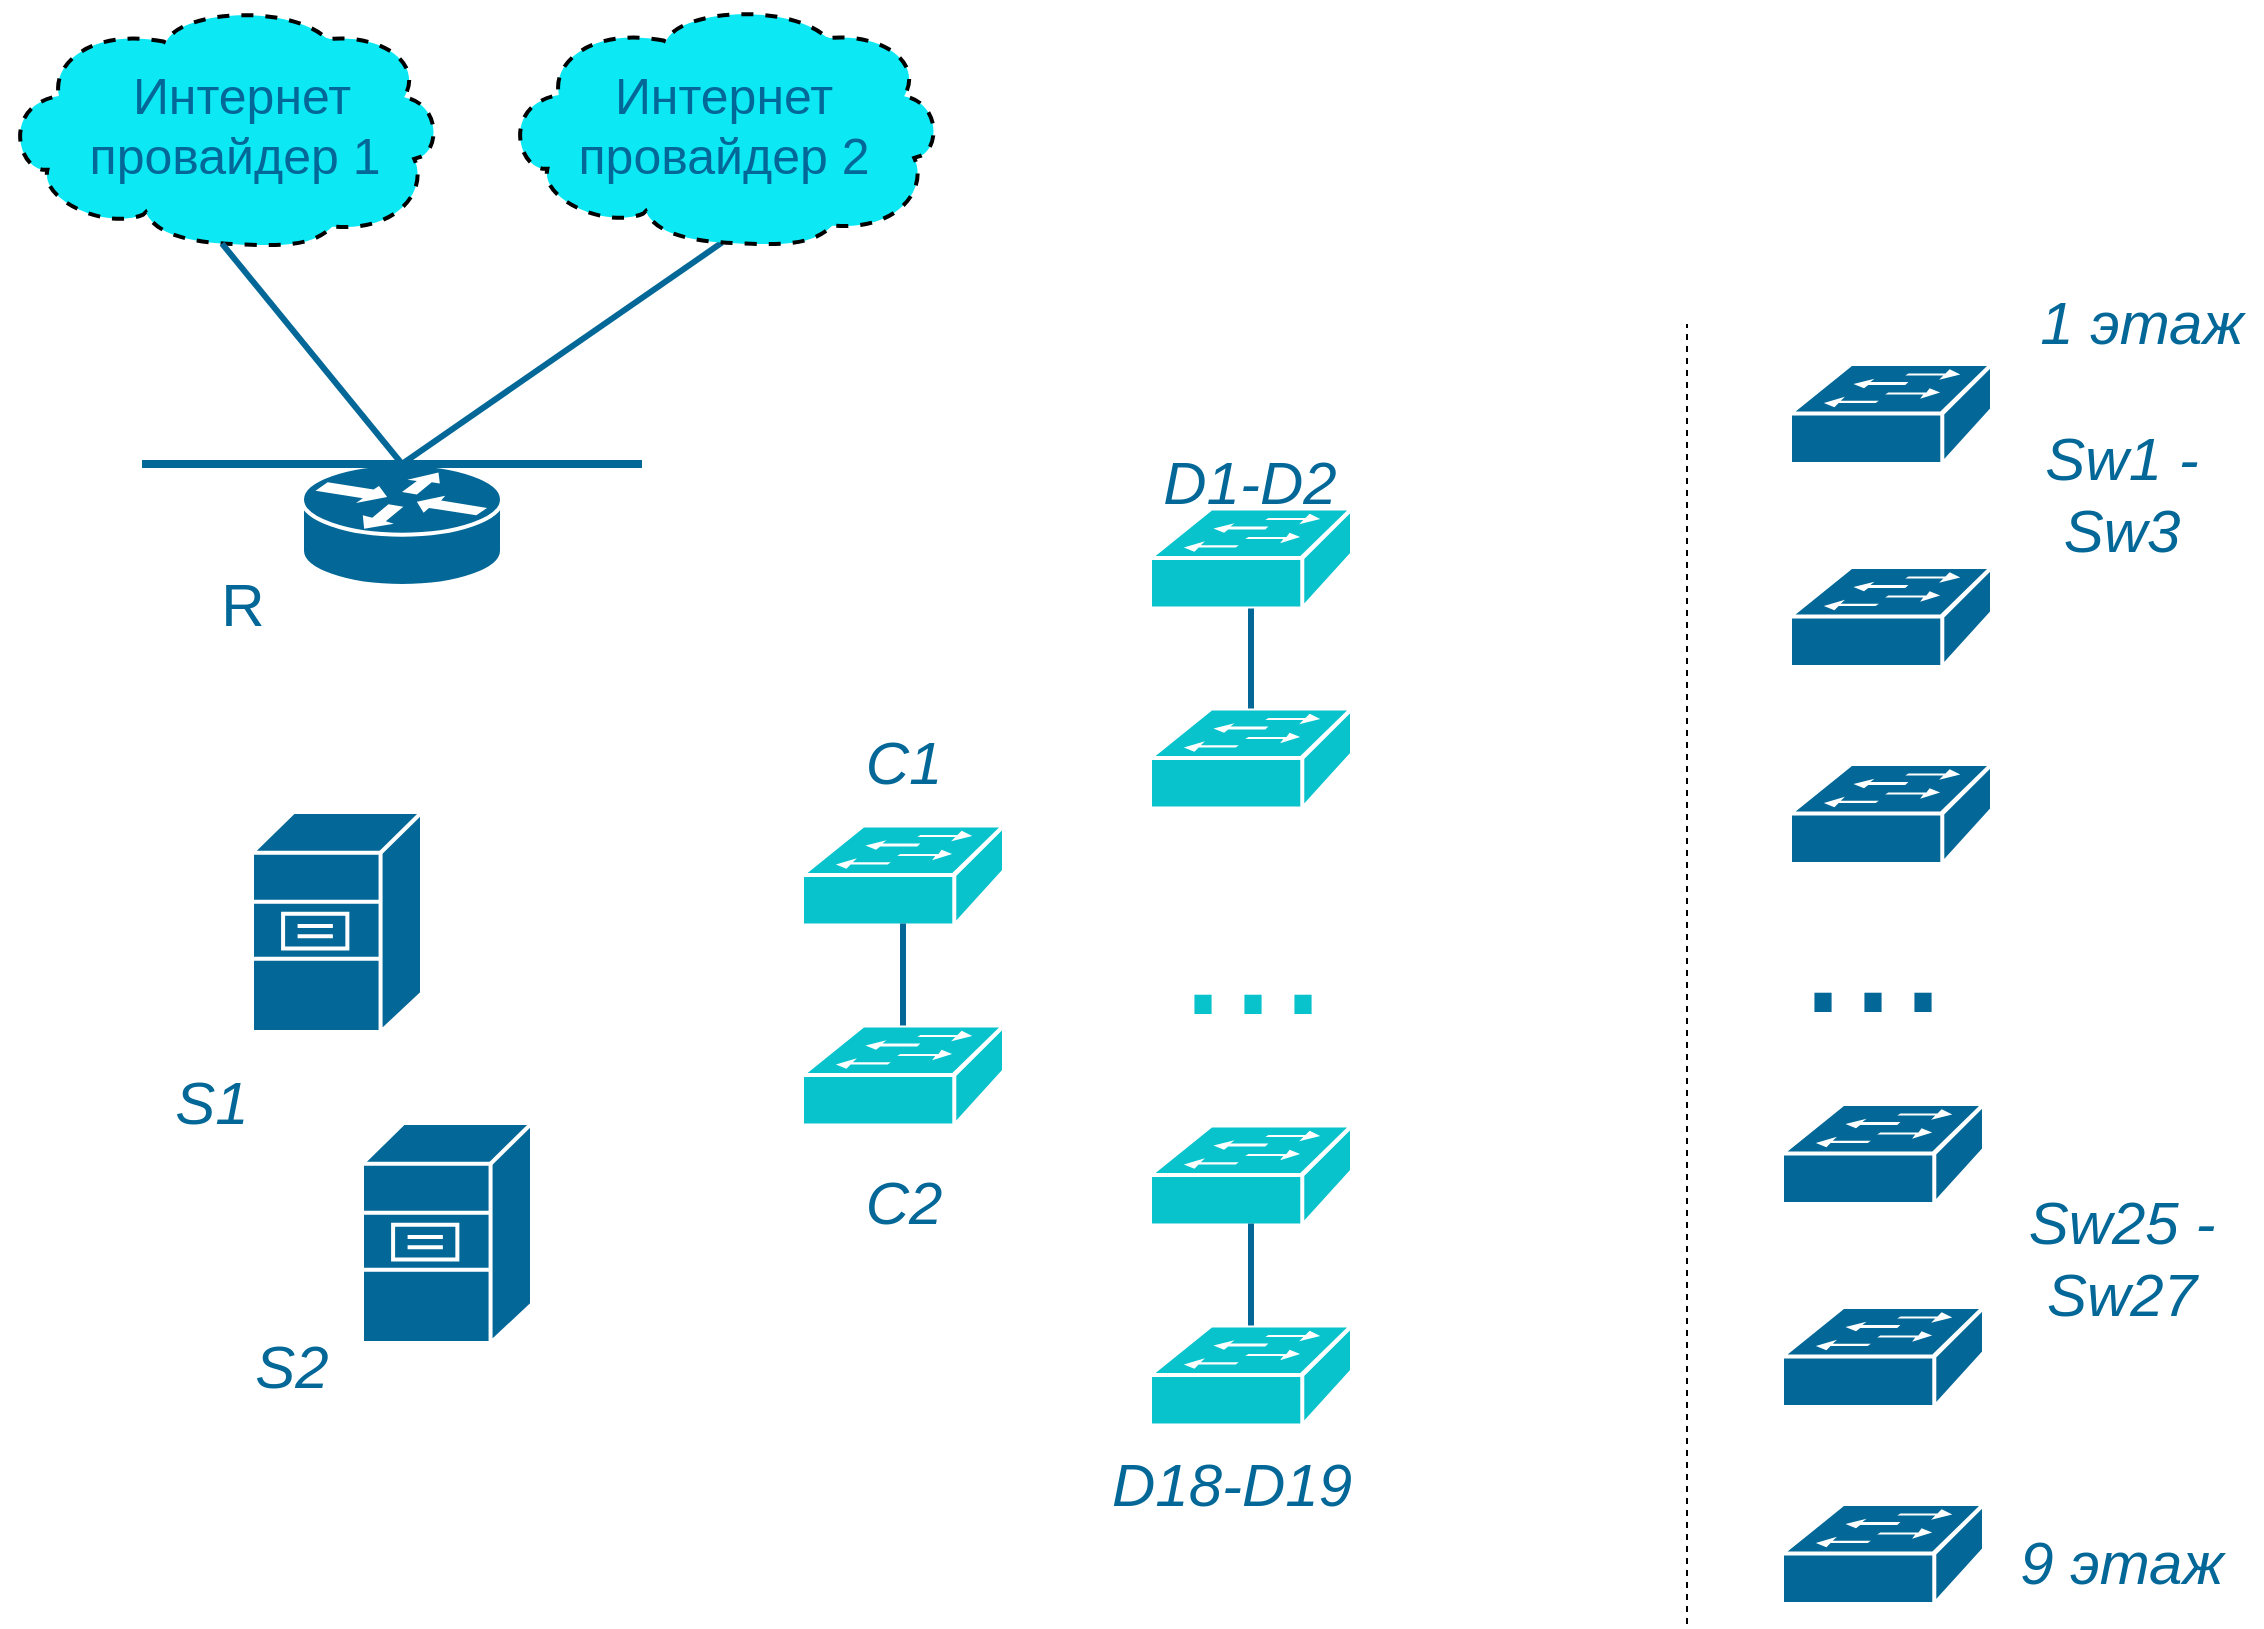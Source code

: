 <mxfile version="14.6.13" type="github">
  <diagram id="yqhuKE_aSyiTVxDunJMB" name="Page-1">
    <mxGraphModel dx="2506" dy="911" grid="1" gridSize="10" guides="1" tooltips="1" connect="1" arrows="1" fold="1" page="1" pageScale="1" pageWidth="1169" pageHeight="827" math="0" shadow="0">
      <root>
        <mxCell id="0" />
        <mxCell id="1" parent="0" />
        <mxCell id="mUKIcsrmBRNox3fBGK3o-1" value="" style="shape=mxgraph.cisco.routers.router;html=1;pointerEvents=1;dashed=0;fillColor=#036897;strokeColor=#ffffff;strokeWidth=2;verticalLabelPosition=bottom;verticalAlign=top;align=center;outlineConnect=0;" vertex="1" parent="1">
          <mxGeometry x="170" y="240" width="100" height="61" as="geometry" />
        </mxCell>
        <mxCell id="mUKIcsrmBRNox3fBGK3o-3" value="" style="shape=mxgraph.cisco.switches.workgroup_switch;html=1;pointerEvents=1;dashed=0;fillColor=#08c2cc;strokeColor=#ffffff;strokeWidth=2;verticalLabelPosition=bottom;verticalAlign=top;align=center;outlineConnect=0;" vertex="1" parent="1">
          <mxGeometry x="420" y="420.75" width="101" height="50" as="geometry" />
        </mxCell>
        <mxCell id="mUKIcsrmBRNox3fBGK3o-4" value="" style="shape=mxgraph.cisco.switches.workgroup_switch;html=1;pointerEvents=1;dashed=0;fillColor=#08c2cc;strokeColor=#ffffff;strokeWidth=2;verticalLabelPosition=bottom;verticalAlign=top;align=center;outlineConnect=0;" vertex="1" parent="1">
          <mxGeometry x="420" y="520.75" width="101" height="50" as="geometry" />
        </mxCell>
        <mxCell id="mUKIcsrmBRNox3fBGK3o-10" value="" style="shape=mxgraph.cisco.switches.workgroup_switch;html=1;pointerEvents=1;dashed=0;fillColor=#08c2cc;strokeColor=#ffffff;strokeWidth=2;verticalLabelPosition=bottom;verticalAlign=top;align=center;outlineConnect=0;" vertex="1" parent="1">
          <mxGeometry x="594" y="262.25" width="101" height="50" as="geometry" />
        </mxCell>
        <mxCell id="mUKIcsrmBRNox3fBGK3o-11" value="" style="shape=mxgraph.cisco.switches.workgroup_switch;html=1;pointerEvents=1;dashed=0;fillColor=#08c2cc;strokeColor=#ffffff;strokeWidth=2;verticalLabelPosition=bottom;verticalAlign=top;align=center;outlineConnect=0;" vertex="1" parent="1">
          <mxGeometry x="594" y="362.25" width="101" height="50" as="geometry" />
        </mxCell>
        <mxCell id="mUKIcsrmBRNox3fBGK3o-12" value="" style="shape=mxgraph.cisco.switches.workgroup_switch;html=1;pointerEvents=1;dashed=0;fillColor=#08c2cc;strokeColor=#ffffff;strokeWidth=2;verticalLabelPosition=bottom;verticalAlign=top;align=center;outlineConnect=0;" vertex="1" parent="1">
          <mxGeometry x="594" y="570.75" width="101" height="50" as="geometry" />
        </mxCell>
        <mxCell id="mUKIcsrmBRNox3fBGK3o-13" value="" style="shape=mxgraph.cisco.switches.workgroup_switch;html=1;pointerEvents=1;dashed=0;fillColor=#08c2cc;strokeColor=#ffffff;strokeWidth=2;verticalLabelPosition=bottom;verticalAlign=top;align=center;outlineConnect=0;" vertex="1" parent="1">
          <mxGeometry x="594" y="670.75" width="101" height="50" as="geometry" />
        </mxCell>
        <mxCell id="mUKIcsrmBRNox3fBGK3o-23" value="" style="shape=mxgraph.cisco.switches.workgroup_switch;html=1;pointerEvents=1;dashed=0;fillColor=#036897;strokeColor=#ffffff;strokeWidth=2;verticalLabelPosition=bottom;verticalAlign=top;align=center;outlineConnect=0;" vertex="1" parent="1">
          <mxGeometry x="914" y="190" width="101" height="50" as="geometry" />
        </mxCell>
        <mxCell id="mUKIcsrmBRNox3fBGK3o-24" value="" style="shape=mxgraph.cisco.switches.workgroup_switch;html=1;pointerEvents=1;dashed=0;fillColor=#036897;strokeColor=#ffffff;strokeWidth=2;verticalLabelPosition=bottom;verticalAlign=top;align=center;outlineConnect=0;" vertex="1" parent="1">
          <mxGeometry x="914" y="291.5" width="101" height="50" as="geometry" />
        </mxCell>
        <mxCell id="mUKIcsrmBRNox3fBGK3o-25" value="" style="shape=mxgraph.cisco.switches.workgroup_switch;html=1;pointerEvents=1;dashed=0;fillColor=#036897;strokeColor=#ffffff;strokeWidth=2;verticalLabelPosition=bottom;verticalAlign=top;align=center;outlineConnect=0;" vertex="1" parent="1">
          <mxGeometry x="914" y="390" width="101" height="50" as="geometry" />
        </mxCell>
        <mxCell id="mUKIcsrmBRNox3fBGK3o-26" value="" style="shape=mxgraph.cisco.switches.workgroup_switch;html=1;pointerEvents=1;dashed=0;strokeColor=#ffffff;strokeWidth=2;verticalLabelPosition=bottom;verticalAlign=top;align=center;outlineConnect=0;fillColor=#036897;" vertex="1" parent="1">
          <mxGeometry x="910" y="560" width="101" height="50" as="geometry" />
        </mxCell>
        <mxCell id="mUKIcsrmBRNox3fBGK3o-27" value="" style="shape=mxgraph.cisco.switches.workgroup_switch;html=1;pointerEvents=1;dashed=0;fillColor=#036897;strokeColor=#ffffff;strokeWidth=2;verticalLabelPosition=bottom;verticalAlign=top;align=center;outlineConnect=0;" vertex="1" parent="1">
          <mxGeometry x="910" y="661.5" width="101" height="50" as="geometry" />
        </mxCell>
        <mxCell id="mUKIcsrmBRNox3fBGK3o-28" value="" style="shape=mxgraph.cisco.switches.workgroup_switch;html=1;pointerEvents=1;dashed=0;fillColor=#036897;strokeColor=#ffffff;strokeWidth=2;verticalLabelPosition=bottom;verticalAlign=top;align=center;outlineConnect=0;" vertex="1" parent="1">
          <mxGeometry x="910" y="760" width="101" height="50" as="geometry" />
        </mxCell>
        <mxCell id="mUKIcsrmBRNox3fBGK3o-29" value="&lt;font style=&quot;vertical-align: inherit ; font-size: 90px&quot;&gt;&lt;font style=&quot;vertical-align: inherit ; font-size: 90px&quot; color=&quot;#08c2cc&quot;&gt;&lt;font style=&quot;vertical-align: inherit ; font-size: 90px&quot;&gt;&lt;font style=&quot;vertical-align: inherit ; font-size: 90px&quot;&gt;...&lt;/font&gt;&lt;/font&gt;&lt;/font&gt;&lt;/font&gt;" style="text;html=1;align=center;verticalAlign=middle;resizable=0;points=[];autosize=1;strokeColor=none;" vertex="1" parent="1">
          <mxGeometry x="600" y="457.75" width="90" height="50" as="geometry" />
        </mxCell>
        <mxCell id="mUKIcsrmBRNox3fBGK3o-30" value="" style="shape=mxgraph.cisco.servers.file_server;html=1;pointerEvents=1;dashed=0;fillColor=#036897;strokeColor=#ffffff;strokeWidth=2;verticalLabelPosition=bottom;verticalAlign=top;align=center;outlineConnect=0;" vertex="1" parent="1">
          <mxGeometry x="145" y="414" width="85" height="110" as="geometry" />
        </mxCell>
        <mxCell id="mUKIcsrmBRNox3fBGK3o-31" value="" style="shape=mxgraph.cisco.servers.file_server;html=1;pointerEvents=1;dashed=0;fillColor=#036897;strokeColor=#ffffff;strokeWidth=2;verticalLabelPosition=bottom;verticalAlign=top;align=center;outlineConnect=0;" vertex="1" parent="1">
          <mxGeometry x="200" y="569.5" width="85" height="110" as="geometry" />
        </mxCell>
        <mxCell id="mUKIcsrmBRNox3fBGK3o-32" value="" style="shape=mxgraph.cisco.storage.cloud;html=1;pointerEvents=1;dashed=1;fillColor=#0ce9f5;strokeWidth=2;verticalLabelPosition=bottom;verticalAlign=top;align=center;outlineConnect=0;" vertex="1" parent="1">
          <mxGeometry x="20" y="10" width="220" height="121" as="geometry" />
        </mxCell>
        <mxCell id="mUKIcsrmBRNox3fBGK3o-34" value="&lt;font&gt;&lt;span style=&quot;font-size: 90px&quot;&gt;&lt;font style=&quot;vertical-align: inherit&quot;&gt;&lt;font style=&quot;vertical-align: inherit&quot;&gt;...&lt;/font&gt;&lt;/font&gt;&lt;/span&gt;&lt;/font&gt;" style="text;html=1;align=center;verticalAlign=middle;resizable=0;points=[];autosize=1;strokeColor=none;fontColor=#036897;" vertex="1" parent="1">
          <mxGeometry x="910" y="457" width="90" height="50" as="geometry" />
        </mxCell>
        <mxCell id="mUKIcsrmBRNox3fBGK3o-44" value="" style="endArrow=none;dashed=1;html=1;fontColor=#036897;exitX=0.75;exitY=1;exitDx=0;exitDy=0;entryX=0.75;entryY=0;entryDx=0;entryDy=0;" edge="1" parent="1">
          <mxGeometry width="50" height="50" relative="1" as="geometry">
            <mxPoint x="862.5" y="820.0" as="sourcePoint" />
            <mxPoint x="862.5" y="170" as="targetPoint" />
          </mxGeometry>
        </mxCell>
        <mxCell id="mUKIcsrmBRNox3fBGK3o-45" value="" style="endArrow=none;html=1;fontColor=#036897;entryX=0.5;entryY=0.99;entryDx=0;entryDy=0;entryPerimeter=0;exitX=0.5;exitY=0;exitDx=0;exitDy=0;exitPerimeter=0;gradientColor=#7ea6e0;fillColor=#dae8fc;strokeColor=#036897;strokeWidth=3;" edge="1" parent="1" source="mUKIcsrmBRNox3fBGK3o-1" target="mUKIcsrmBRNox3fBGK3o-78">
          <mxGeometry width="50" height="50" relative="1" as="geometry">
            <mxPoint x="240" y="450" as="sourcePoint" />
            <mxPoint x="343" y="95.24" as="targetPoint" />
          </mxGeometry>
        </mxCell>
        <mxCell id="mUKIcsrmBRNox3fBGK3o-46" value="" style="endArrow=none;html=1;fontColor=#036897;entryX=0.5;entryY=0.99;entryDx=0;entryDy=0;entryPerimeter=0;gradientColor=#7ea6e0;fillColor=#dae8fc;strokeColor=#036897;strokeWidth=3;" edge="1" parent="1" target="mUKIcsrmBRNox3fBGK3o-32">
          <mxGeometry width="50" height="50" relative="1" as="geometry">
            <mxPoint x="220" y="240" as="sourcePoint" />
            <mxPoint x="353" y="105.24" as="targetPoint" />
          </mxGeometry>
        </mxCell>
        <mxCell id="mUKIcsrmBRNox3fBGK3o-51" value="" style="endArrow=none;html=1;fontColor=#036897;strokeColor=#036897;strokeWidth=4;" edge="1" parent="1">
          <mxGeometry width="50" height="50" relative="1" as="geometry">
            <mxPoint x="90" y="240" as="sourcePoint" />
            <mxPoint x="340" y="240" as="targetPoint" />
          </mxGeometry>
        </mxCell>
        <mxCell id="mUKIcsrmBRNox3fBGK3o-52" value="" style="endArrow=none;html=1;fontColor=#036897;entryX=0.5;entryY=0.98;entryDx=0;entryDy=0;entryPerimeter=0;exitX=0.5;exitY=0;exitDx=0;exitDy=0;exitPerimeter=0;gradientColor=#7ea6e0;fillColor=#dae8fc;strokeColor=#036897;strokeWidth=3;" edge="1" parent="1" source="mUKIcsrmBRNox3fBGK3o-4" target="mUKIcsrmBRNox3fBGK3o-3">
          <mxGeometry width="50" height="50" relative="1" as="geometry">
            <mxPoint x="230" y="250" as="sourcePoint" />
            <mxPoint x="353" y="105.24" as="targetPoint" />
          </mxGeometry>
        </mxCell>
        <mxCell id="mUKIcsrmBRNox3fBGK3o-53" value="" style="endArrow=none;html=1;fontColor=#036897;exitX=0.5;exitY=0;exitDx=0;exitDy=0;exitPerimeter=0;gradientColor=#7ea6e0;fillColor=#dae8fc;strokeColor=#036897;strokeWidth=3;" edge="1" parent="1" source="mUKIcsrmBRNox3fBGK3o-11" target="mUKIcsrmBRNox3fBGK3o-10">
          <mxGeometry width="50" height="50" relative="1" as="geometry">
            <mxPoint x="480.5" y="530.75" as="sourcePoint" />
            <mxPoint x="480.5" y="479.75" as="targetPoint" />
          </mxGeometry>
        </mxCell>
        <mxCell id="mUKIcsrmBRNox3fBGK3o-55" value="" style="endArrow=none;html=1;fontColor=#036897;entryX=0.5;entryY=0.98;entryDx=0;entryDy=0;entryPerimeter=0;gradientColor=#7ea6e0;fillColor=#dae8fc;strokeColor=#036897;exitX=0.5;exitY=0;exitDx=0;exitDy=0;exitPerimeter=0;strokeWidth=3;" edge="1" parent="1" source="mUKIcsrmBRNox3fBGK3o-13" target="mUKIcsrmBRNox3fBGK3o-12">
          <mxGeometry width="50" height="50" relative="1" as="geometry">
            <mxPoint x="500" y="541" as="sourcePoint" />
            <mxPoint x="490.5" y="489.75" as="targetPoint" />
          </mxGeometry>
        </mxCell>
        <mxCell id="mUKIcsrmBRNox3fBGK3o-61" value="&lt;span style=&quot;font-size: 40px&quot;&gt;&lt;font style=&quot;vertical-align: inherit ; font-size: 30px&quot;&gt;&lt;font style=&quot;vertical-align: inherit ; font-size: 30px&quot;&gt;&lt;font style=&quot;vertical-align: inherit ; font-size: 30px&quot;&gt;&lt;font style=&quot;vertical-align: inherit ; font-size: 30px&quot;&gt;S1&lt;/font&gt;&lt;/font&gt;&lt;/font&gt;&lt;/font&gt;&lt;/span&gt;" style="text;html=1;strokeColor=none;fillColor=none;align=center;verticalAlign=middle;whiteSpace=wrap;rounded=0;dashed=1;fontColor=#036897;fontStyle=2" vertex="1" parent="1">
          <mxGeometry x="105" y="530" width="40" height="50" as="geometry" />
        </mxCell>
        <mxCell id="mUKIcsrmBRNox3fBGK3o-62" value="&lt;span style=&quot;font-size: 40px&quot;&gt;&lt;font style=&quot;vertical-align: inherit&quot;&gt;&lt;font style=&quot;vertical-align: inherit&quot;&gt;&lt;font style=&quot;vertical-align: inherit ; font-size: 30px&quot;&gt;&lt;font style=&quot;vertical-align: inherit ; font-size: 30px&quot;&gt;&lt;font style=&quot;vertical-align: inherit ; font-size: 30px&quot;&gt;&lt;font style=&quot;vertical-align: inherit ; font-size: 30px&quot;&gt;S2&lt;/font&gt;&lt;/font&gt;&lt;/font&gt;&lt;/font&gt;&lt;/font&gt;&lt;/font&gt;&lt;/span&gt;" style="text;html=1;strokeColor=none;fillColor=none;align=center;verticalAlign=middle;whiteSpace=wrap;rounded=0;dashed=1;fontColor=#036897;fontStyle=2" vertex="1" parent="1">
          <mxGeometry x="145" y="661.5" width="40" height="50" as="geometry" />
        </mxCell>
        <mxCell id="mUKIcsrmBRNox3fBGK3o-63" value="&lt;span style=&quot;font-size: 40px&quot;&gt;&lt;font style=&quot;vertical-align: inherit&quot;&gt;&lt;font style=&quot;vertical-align: inherit&quot;&gt;&lt;font style=&quot;vertical-align: inherit ; font-size: 30px&quot;&gt;&lt;font style=&quot;vertical-align: inherit ; font-size: 30px&quot;&gt;&lt;font style=&quot;vertical-align: inherit ; font-size: 30px&quot;&gt;&lt;font style=&quot;vertical-align: inherit ; font-size: 30px&quot;&gt;C1&lt;/font&gt;&lt;/font&gt;&lt;/font&gt;&lt;/font&gt;&lt;/font&gt;&lt;/font&gt;&lt;/span&gt;" style="text;html=1;strokeColor=none;fillColor=none;align=center;verticalAlign=middle;whiteSpace=wrap;rounded=0;dashed=1;fontColor=#036897;fontStyle=2" vertex="1" parent="1">
          <mxGeometry x="450.5" y="360" width="40" height="50" as="geometry" />
        </mxCell>
        <mxCell id="mUKIcsrmBRNox3fBGK3o-64" value="&lt;span style=&quot;font-size: 40px&quot;&gt;&lt;font style=&quot;vertical-align: inherit&quot;&gt;&lt;font style=&quot;vertical-align: inherit&quot;&gt;&lt;font style=&quot;vertical-align: inherit&quot;&gt;&lt;font style=&quot;vertical-align: inherit&quot;&gt;&lt;font style=&quot;vertical-align: inherit ; font-size: 30px&quot;&gt;&lt;font style=&quot;vertical-align: inherit ; font-size: 30px&quot;&gt;&lt;font style=&quot;vertical-align: inherit ; font-size: 30px&quot;&gt;&lt;font style=&quot;vertical-align: inherit ; font-size: 30px&quot;&gt;&lt;font style=&quot;vertical-align: inherit&quot;&gt;&lt;font style=&quot;vertical-align: inherit&quot;&gt;C2&lt;/font&gt;&lt;/font&gt;&lt;/font&gt;&lt;/font&gt;&lt;/font&gt;&lt;/font&gt;&lt;/font&gt;&lt;/font&gt;&lt;/font&gt;&lt;/font&gt;&lt;/span&gt;" style="text;html=1;strokeColor=none;fillColor=none;align=center;verticalAlign=middle;whiteSpace=wrap;rounded=0;dashed=1;fontColor=#036897;fontStyle=2" vertex="1" parent="1">
          <mxGeometry x="450.5" y="580" width="40" height="50" as="geometry" />
        </mxCell>
        <mxCell id="mUKIcsrmBRNox3fBGK3o-65" value="&lt;font style=&quot;vertical-align: inherit&quot;&gt;&lt;font style=&quot;vertical-align: inherit ; font-size: 30px&quot;&gt;R&lt;/font&gt;&lt;/font&gt;" style="text;html=1;align=center;verticalAlign=middle;resizable=0;points=[];autosize=1;strokeColor=none;fontColor=#036897;" vertex="1" parent="1">
          <mxGeometry x="120" y="295" width="40" height="30" as="geometry" />
        </mxCell>
        <mxCell id="mUKIcsrmBRNox3fBGK3o-66" value="&lt;span style=&quot;font-size: 40px&quot;&gt;&lt;font style=&quot;vertical-align: inherit&quot;&gt;&lt;font style=&quot;vertical-align: inherit&quot;&gt;&lt;font style=&quot;vertical-align: inherit ; font-size: 30px&quot;&gt;&lt;font style=&quot;vertical-align: inherit ; font-size: 30px&quot;&gt;&lt;font style=&quot;vertical-align: inherit ; font-size: 30px&quot;&gt;&lt;font style=&quot;vertical-align: inherit ; font-size: 30px&quot;&gt;&lt;font style=&quot;vertical-align: inherit&quot;&gt;&lt;font style=&quot;vertical-align: inherit&quot;&gt;D1-D2&lt;/font&gt;&lt;/font&gt;&lt;/font&gt;&lt;/font&gt;&lt;/font&gt;&lt;/font&gt;&lt;/font&gt;&lt;/font&gt;&lt;/span&gt;" style="text;html=1;strokeColor=none;fillColor=none;align=center;verticalAlign=middle;whiteSpace=wrap;rounded=0;dashed=1;fontColor=#036897;fontStyle=2" vertex="1" parent="1">
          <mxGeometry x="594" y="220" width="100" height="50" as="geometry" />
        </mxCell>
        <mxCell id="mUKIcsrmBRNox3fBGK3o-68" value="&lt;span style=&quot;font-size: 40px&quot;&gt;&lt;font style=&quot;vertical-align: inherit&quot;&gt;&lt;font style=&quot;vertical-align: inherit&quot;&gt;&lt;font style=&quot;vertical-align: inherit ; font-size: 30px&quot;&gt;&lt;font style=&quot;vertical-align: inherit ; font-size: 30px&quot;&gt;&lt;font style=&quot;vertical-align: inherit ; font-size: 30px&quot;&gt;&lt;font style=&quot;vertical-align: inherit ; font-size: 30px&quot;&gt;&lt;font style=&quot;vertical-align: inherit&quot;&gt;&lt;font style=&quot;vertical-align: inherit&quot;&gt;&lt;font style=&quot;vertical-align: inherit&quot;&gt;&lt;font style=&quot;vertical-align: inherit&quot;&gt;D18-D19&lt;/font&gt;&lt;/font&gt;&lt;/font&gt;&lt;/font&gt;&lt;/font&gt;&lt;/font&gt;&lt;/font&gt;&lt;/font&gt;&lt;/font&gt;&lt;/font&gt;&lt;/span&gt;" style="text;html=1;strokeColor=none;fillColor=none;align=center;verticalAlign=middle;whiteSpace=wrap;rounded=0;dashed=1;fontColor=#036897;fontStyle=2" vertex="1" parent="1">
          <mxGeometry x="570" y="720.75" width="130" height="50" as="geometry" />
        </mxCell>
        <mxCell id="mUKIcsrmBRNox3fBGK3o-70" value="&lt;span style=&quot;font-size: 40px&quot;&gt;&lt;font style=&quot;vertical-align: inherit&quot;&gt;&lt;font style=&quot;vertical-align: inherit&quot;&gt;&lt;font style=&quot;vertical-align: inherit ; font-size: 30px&quot;&gt;&lt;font style=&quot;vertical-align: inherit ; font-size: 30px&quot;&gt;&lt;font style=&quot;vertical-align: inherit ; font-size: 30px&quot;&gt;&lt;font style=&quot;vertical-align: inherit ; font-size: 30px&quot;&gt;&lt;font style=&quot;vertical-align: inherit&quot;&gt;&lt;font style=&quot;vertical-align: inherit&quot;&gt;&lt;font style=&quot;vertical-align: inherit&quot;&gt;&lt;font style=&quot;vertical-align: inherit&quot;&gt;1 этаж&lt;/font&gt;&lt;/font&gt;&lt;/font&gt;&lt;/font&gt;&lt;/font&gt;&lt;/font&gt;&lt;/font&gt;&lt;/font&gt;&lt;/font&gt;&lt;/font&gt;&lt;/span&gt;" style="text;html=1;strokeColor=none;fillColor=none;align=center;verticalAlign=middle;whiteSpace=wrap;rounded=0;dashed=1;fontColor=#036897;fontStyle=2" vertex="1" parent="1">
          <mxGeometry x="1030" y="140" width="120" height="50" as="geometry" />
        </mxCell>
        <mxCell id="mUKIcsrmBRNox3fBGK3o-71" value="&lt;span style=&quot;font-size: 40px&quot;&gt;&lt;font style=&quot;vertical-align: inherit&quot;&gt;&lt;font style=&quot;vertical-align: inherit&quot;&gt;&lt;font style=&quot;vertical-align: inherit ; font-size: 30px&quot;&gt;&lt;font style=&quot;vertical-align: inherit ; font-size: 30px&quot;&gt;&lt;font style=&quot;vertical-align: inherit ; font-size: 30px&quot;&gt;&lt;font style=&quot;vertical-align: inherit ; font-size: 30px&quot;&gt;&lt;font style=&quot;vertical-align: inherit&quot;&gt;&lt;font style=&quot;vertical-align: inherit&quot;&gt;&lt;font style=&quot;vertical-align: inherit&quot;&gt;&lt;font style=&quot;vertical-align: inherit&quot;&gt;&lt;font style=&quot;vertical-align: inherit&quot;&gt;&lt;font style=&quot;vertical-align: inherit&quot;&gt;9 этаж&lt;/font&gt;&lt;/font&gt;&lt;/font&gt;&lt;/font&gt;&lt;/font&gt;&lt;/font&gt;&lt;/font&gt;&lt;/font&gt;&lt;/font&gt;&lt;/font&gt;&lt;/font&gt;&lt;/font&gt;&lt;/span&gt;" style="text;html=1;strokeColor=none;fillColor=none;align=center;verticalAlign=middle;whiteSpace=wrap;rounded=0;dashed=1;fontColor=#036897;fontStyle=2" vertex="1" parent="1">
          <mxGeometry x="1020" y="760" width="120" height="50" as="geometry" />
        </mxCell>
        <mxCell id="mUKIcsrmBRNox3fBGK3o-72" value="&lt;span style=&quot;font-size: 30px&quot;&gt;&lt;font style=&quot;vertical-align: inherit&quot;&gt;&lt;font style=&quot;vertical-align: inherit&quot;&gt;Sw1 - Sw3&lt;/font&gt;&lt;/font&gt;&lt;/span&gt;" style="text;html=1;strokeColor=none;fillColor=none;align=center;verticalAlign=middle;whiteSpace=wrap;rounded=0;dashed=1;fontColor=#036897;fontStyle=2" vertex="1" parent="1">
          <mxGeometry x="1020" y="230" width="120" height="50" as="geometry" />
        </mxCell>
        <mxCell id="mUKIcsrmBRNox3fBGK3o-73" value="&lt;span style=&quot;font-size: 30px&quot;&gt;&lt;font style=&quot;vertical-align: inherit&quot;&gt;&lt;font style=&quot;vertical-align: inherit&quot;&gt;&lt;font style=&quot;vertical-align: inherit&quot;&gt;&lt;font style=&quot;vertical-align: inherit&quot;&gt;Sw25 - Sw27&lt;/font&gt;&lt;/font&gt;&lt;/font&gt;&lt;/font&gt;&lt;/span&gt;" style="text;html=1;strokeColor=none;fillColor=none;align=center;verticalAlign=middle;whiteSpace=wrap;rounded=0;dashed=1;fontColor=#036897;fontStyle=2" vertex="1" parent="1">
          <mxGeometry x="1020" y="611.5" width="120" height="50" as="geometry" />
        </mxCell>
        <mxCell id="mUKIcsrmBRNox3fBGK3o-74" value="&lt;font style=&quot;vertical-align: inherit ; font-size: 25px&quot;&gt;&lt;font style=&quot;vertical-align: inherit ; font-size: 25px&quot;&gt;&lt;font style=&quot;vertical-align: inherit ; font-size: 25px&quot;&gt;&lt;font style=&quot;vertical-align: inherit ; font-size: 25px&quot;&gt;Интернет провайдер 1&amp;nbsp;&lt;/font&gt;&lt;/font&gt;&lt;/font&gt;&lt;/font&gt;" style="text;html=1;strokeColor=none;fillColor=none;align=center;verticalAlign=middle;whiteSpace=wrap;rounded=0;dashed=1;fontColor=#036897;" vertex="1" parent="1">
          <mxGeometry x="45" y="60" width="190" height="20" as="geometry" />
        </mxCell>
        <mxCell id="mUKIcsrmBRNox3fBGK3o-78" value="" style="shape=mxgraph.cisco.storage.cloud;html=1;pointerEvents=1;dashed=1;fillColor=#0ce9f5;strokeWidth=2;verticalLabelPosition=bottom;verticalAlign=top;align=center;outlineConnect=0;" vertex="1" parent="1">
          <mxGeometry x="270" y="9.5" width="220" height="121" as="geometry" />
        </mxCell>
        <mxCell id="mUKIcsrmBRNox3fBGK3o-79" value="&lt;font style=&quot;vertical-align: inherit ; font-size: 25px&quot;&gt;&lt;font style=&quot;vertical-align: inherit ; font-size: 25px&quot;&gt;&lt;font style=&quot;vertical-align: inherit ; font-size: 25px&quot;&gt;&lt;font style=&quot;vertical-align: inherit ; font-size: 25px&quot;&gt;&lt;font style=&quot;vertical-align: inherit&quot;&gt;&lt;font style=&quot;vertical-align: inherit&quot;&gt;Интернет провайдер 2&lt;/font&gt;&lt;/font&gt;&lt;/font&gt;&lt;/font&gt;&lt;/font&gt;&lt;/font&gt;" style="text;html=1;strokeColor=none;fillColor=none;align=center;verticalAlign=middle;whiteSpace=wrap;rounded=0;dashed=1;fontColor=#036897;" vertex="1" parent="1">
          <mxGeometry x="286" y="59.5" width="190" height="20" as="geometry" />
        </mxCell>
      </root>
    </mxGraphModel>
  </diagram>
</mxfile>
